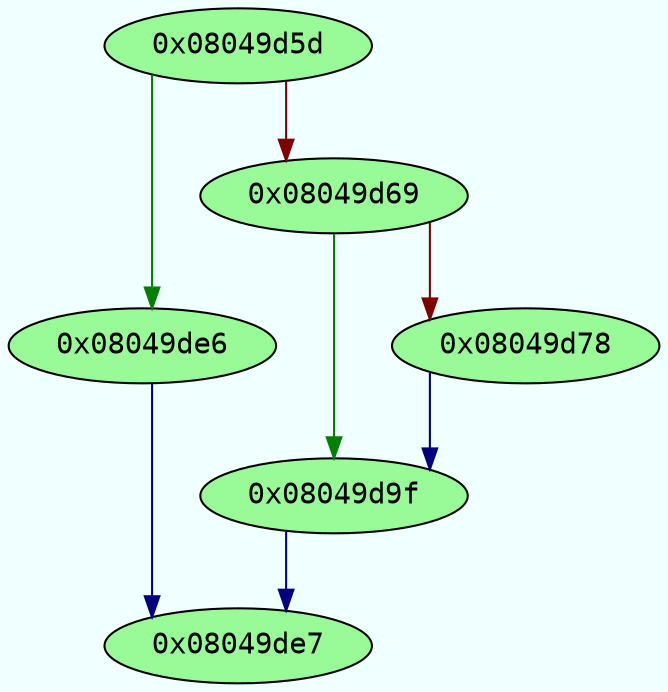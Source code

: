 digraph code {
	graph [bgcolor=azure fontsize=8 fontname="Courier" splines="ortho"];
	node [fillcolor=gray style=filled];
	edge [arrowhead="normal"];
	"0x08049d5d" -> "0x08049de6" [color="#007f00"];
	"0x08049d5d" -> "0x08049d69" [color="#7f0000"];
	"0x08049d5d" [URL="sym.te_free/0x08049d5d", fillcolor="palegreen",color="black", fontname="Courier",label="0x08049d5d"]
	"0x08049d69" -> "0x08049d9f" [color="#007f00"];
	"0x08049d69" -> "0x08049d78" [color="#7f0000"];
	"0x08049d69" [URL="sym.te_free/0x08049d69", fillcolor="palegreen",color="black", fontname="Courier",label="0x08049d69"]
	"0x08049d78" -> "0x08049d9f" [color="#00007f"];
	"0x08049d78" [URL="sym.te_free/0x08049d78", fillcolor="palegreen",color="black", fontname="Courier",label="0x08049d78"]
	"0x08049d9f" -> "0x08049de7" [color="#00007f"];
	"0x08049d9f" [URL="sym.te_free/0x08049d9f", fillcolor="palegreen",color="black", fontname="Courier",label="0x08049d9f"]
	"0x08049de6" -> "0x08049de7" [color="#00007f"];
	"0x08049de6" [URL="sym.te_free/0x08049de6", fillcolor="palegreen",color="black", fontname="Courier",label="0x08049de6"]
	"0x08049de7" [URL="sym.te_free/0x08049de7", fillcolor="palegreen",color="black", fontname="Courier",label="0x08049de7"]
}

